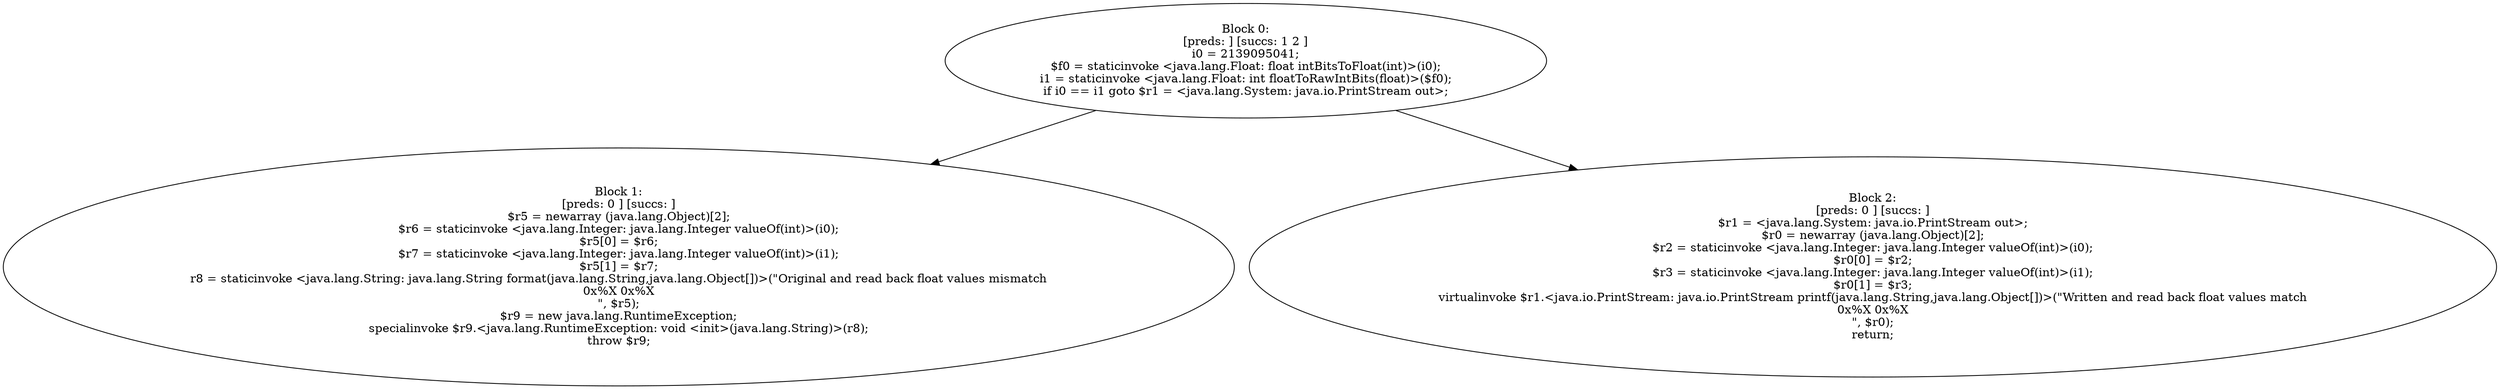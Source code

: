 digraph "unitGraph" {
    "Block 0:
[preds: ] [succs: 1 2 ]
i0 = 2139095041;
$f0 = staticinvoke <java.lang.Float: float intBitsToFloat(int)>(i0);
i1 = staticinvoke <java.lang.Float: int floatToRawIntBits(float)>($f0);
if i0 == i1 goto $r1 = <java.lang.System: java.io.PrintStream out>;
"
    "Block 1:
[preds: 0 ] [succs: ]
$r5 = newarray (java.lang.Object)[2];
$r6 = staticinvoke <java.lang.Integer: java.lang.Integer valueOf(int)>(i0);
$r5[0] = $r6;
$r7 = staticinvoke <java.lang.Integer: java.lang.Integer valueOf(int)>(i1);
$r5[1] = $r7;
r8 = staticinvoke <java.lang.String: java.lang.String format(java.lang.String,java.lang.Object[])>(\"Original and read back float values mismatch\n0x%X 0x%X\n\", $r5);
$r9 = new java.lang.RuntimeException;
specialinvoke $r9.<java.lang.RuntimeException: void <init>(java.lang.String)>(r8);
throw $r9;
"
    "Block 2:
[preds: 0 ] [succs: ]
$r1 = <java.lang.System: java.io.PrintStream out>;
$r0 = newarray (java.lang.Object)[2];
$r2 = staticinvoke <java.lang.Integer: java.lang.Integer valueOf(int)>(i0);
$r0[0] = $r2;
$r3 = staticinvoke <java.lang.Integer: java.lang.Integer valueOf(int)>(i1);
$r0[1] = $r3;
virtualinvoke $r1.<java.io.PrintStream: java.io.PrintStream printf(java.lang.String,java.lang.Object[])>(\"Written and read back float values match\n0x%X 0x%X\n\", $r0);
return;
"
    "Block 0:
[preds: ] [succs: 1 2 ]
i0 = 2139095041;
$f0 = staticinvoke <java.lang.Float: float intBitsToFloat(int)>(i0);
i1 = staticinvoke <java.lang.Float: int floatToRawIntBits(float)>($f0);
if i0 == i1 goto $r1 = <java.lang.System: java.io.PrintStream out>;
"->"Block 1:
[preds: 0 ] [succs: ]
$r5 = newarray (java.lang.Object)[2];
$r6 = staticinvoke <java.lang.Integer: java.lang.Integer valueOf(int)>(i0);
$r5[0] = $r6;
$r7 = staticinvoke <java.lang.Integer: java.lang.Integer valueOf(int)>(i1);
$r5[1] = $r7;
r8 = staticinvoke <java.lang.String: java.lang.String format(java.lang.String,java.lang.Object[])>(\"Original and read back float values mismatch\n0x%X 0x%X\n\", $r5);
$r9 = new java.lang.RuntimeException;
specialinvoke $r9.<java.lang.RuntimeException: void <init>(java.lang.String)>(r8);
throw $r9;
";
    "Block 0:
[preds: ] [succs: 1 2 ]
i0 = 2139095041;
$f0 = staticinvoke <java.lang.Float: float intBitsToFloat(int)>(i0);
i1 = staticinvoke <java.lang.Float: int floatToRawIntBits(float)>($f0);
if i0 == i1 goto $r1 = <java.lang.System: java.io.PrintStream out>;
"->"Block 2:
[preds: 0 ] [succs: ]
$r1 = <java.lang.System: java.io.PrintStream out>;
$r0 = newarray (java.lang.Object)[2];
$r2 = staticinvoke <java.lang.Integer: java.lang.Integer valueOf(int)>(i0);
$r0[0] = $r2;
$r3 = staticinvoke <java.lang.Integer: java.lang.Integer valueOf(int)>(i1);
$r0[1] = $r3;
virtualinvoke $r1.<java.io.PrintStream: java.io.PrintStream printf(java.lang.String,java.lang.Object[])>(\"Written and read back float values match\n0x%X 0x%X\n\", $r0);
return;
";
}

